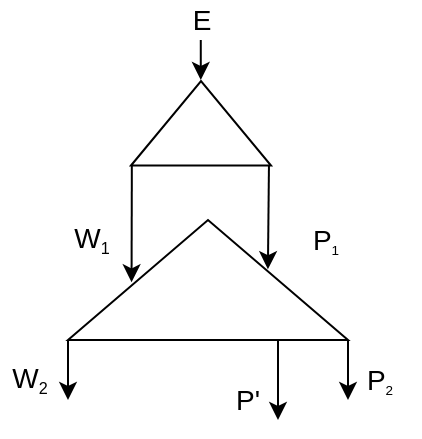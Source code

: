 <mxfile scale="20" border="0">
    <diagram id="voXNYClXei8BqZe0r_Rz" name="Page-1">
        <mxGraphModel dx="270" dy="151" grid="1" gridSize="10" guides="1" tooltips="1" connect="1" arrows="1" fold="1" page="1" pageScale="1" pageWidth="827" pageHeight="1169" math="0" shadow="0">
            <root>
                <mxCell id="0"/>
                <mxCell id="1" parent="0"/>
                <mxCell id="102" value="" style="endArrow=classic;html=1;" parent="1" edge="1">
                    <mxGeometry width="50" height="50" relative="1" as="geometry">
                        <mxPoint x="234" y="260" as="sourcePoint"/>
                        <mxPoint x="234" y="290" as="targetPoint"/>
                    </mxGeometry>
                </mxCell>
                <mxCell id="103" value="" style="triangle;whiteSpace=wrap;html=1;rotation=-90;" parent="1" vertex="1">
                    <mxGeometry x="274" y="160" width="60" height="140" as="geometry"/>
                </mxCell>
                <mxCell id="104" value="" style="endArrow=classic;html=1;entryX=0;entryY=1;entryDx=0;entryDy=0;" parent="1" edge="1">
                    <mxGeometry width="50" height="50" relative="1" as="geometry">
                        <mxPoint x="374" y="260" as="sourcePoint"/>
                        <mxPoint x="374" y="290" as="targetPoint"/>
                    </mxGeometry>
                </mxCell>
                <mxCell id="112" value="" style="endArrow=classic;html=1;exitX=0;exitY=0.75;exitDx=0;exitDy=0;" parent="1" source="103" edge="1">
                    <mxGeometry width="50" height="50" relative="1" as="geometry">
                        <mxPoint x="313.76" y="290" as="sourcePoint"/>
                        <mxPoint x="339" y="300" as="targetPoint"/>
                    </mxGeometry>
                </mxCell>
                <mxCell id="113" value="&lt;span style=&quot;font-size: 14px;&quot;&gt;P'&lt;/span&gt;" style="text;html=1;strokeColor=none;fillColor=none;align=center;verticalAlign=middle;whiteSpace=wrap;rounded=0;" parent="1" vertex="1">
                    <mxGeometry x="304" y="280" width="40" height="20" as="geometry"/>
                </mxCell>
                <mxCell id="118" value="&lt;font style=&quot;font-size: 14px&quot;&gt;E&lt;/font&gt;" style="text;html=1;strokeColor=none;fillColor=none;align=center;verticalAlign=middle;whiteSpace=wrap;rounded=0;" vertex="1" parent="1">
                    <mxGeometry x="280.5" y="90" width="40" height="20" as="geometry"/>
                </mxCell>
                <mxCell id="121" value="" style="endArrow=classic;html=1;" edge="1" parent="1">
                    <mxGeometry width="50" height="50" relative="1" as="geometry">
                        <mxPoint x="300.39" y="110" as="sourcePoint"/>
                        <mxPoint x="300.39" y="130" as="targetPoint"/>
                    </mxGeometry>
                </mxCell>
                <mxCell id="125" value="" style="endArrow=classic;html=1;exitX=0.004;exitY=0.006;exitDx=0;exitDy=0;exitPerimeter=0;entryX=0.481;entryY=0.227;entryDx=0;entryDy=0;entryPerimeter=0;" edge="1" parent="1" source="126" target="103">
                    <mxGeometry width="50" height="50" relative="1" as="geometry">
                        <mxPoint x="266" y="180" as="sourcePoint"/>
                        <mxPoint x="265.5" y="220" as="targetPoint"/>
                    </mxGeometry>
                </mxCell>
                <mxCell id="126" value="" style="triangle;whiteSpace=wrap;html=1;rotation=-90;" vertex="1" parent="1">
                    <mxGeometry x="279.38" y="116.63" width="42.25" height="70" as="geometry"/>
                </mxCell>
                <mxCell id="128" value="&lt;font style=&quot;font-size: 14px&quot;&gt;W&lt;/font&gt;&lt;span style=&quot;font-size: 9.722px;&quot;&gt;&lt;sub&gt;1&lt;/sub&gt;&lt;/span&gt;" style="text;html=1;strokeColor=none;fillColor=none;align=center;verticalAlign=middle;whiteSpace=wrap;rounded=0;" vertex="1" parent="1">
                    <mxGeometry x="225.5" y="200" width="40" height="20" as="geometry"/>
                </mxCell>
                <mxCell id="129" value="&lt;font style=&quot;font-size: 14px&quot;&gt;P&lt;/font&gt;&lt;span style=&quot;font-size: 8.102px;&quot;&gt;&lt;sub&gt;1&lt;/sub&gt;&lt;/span&gt;" style="text;html=1;strokeColor=none;fillColor=none;align=center;verticalAlign=middle;whiteSpace=wrap;rounded=0;" vertex="1" parent="1">
                    <mxGeometry x="342.5" y="200" width="40" height="20" as="geometry"/>
                </mxCell>
                <mxCell id="131" value="" style="endArrow=classic;html=1;exitX=0.004;exitY=0.006;exitDx=0;exitDy=0;exitPerimeter=0;entryX=0.59;entryY=0.714;entryDx=0;entryDy=0;entryPerimeter=0;" edge="1" parent="1" target="103">
                    <mxGeometry width="50" height="50" relative="1" as="geometry">
                        <mxPoint x="334.48" y="172.568" as="sourcePoint"/>
                        <mxPoint x="334" y="220" as="targetPoint"/>
                    </mxGeometry>
                </mxCell>
                <mxCell id="132" value="&lt;font style=&quot;font-size: 14px&quot;&gt;P&lt;/font&gt;&lt;span style=&quot;font-size: 8.102px;&quot;&gt;&lt;sub&gt;2&lt;/sub&gt;&lt;/span&gt;" style="text;html=1;strokeColor=none;fillColor=none;align=center;verticalAlign=middle;whiteSpace=wrap;rounded=0;" vertex="1" parent="1">
                    <mxGeometry x="370" y="270" width="40" height="20" as="geometry"/>
                </mxCell>
                <mxCell id="133" value="&lt;font style=&quot;font-size: 14px&quot;&gt;W&lt;/font&gt;&lt;span style=&quot;font-size: 9.722px;&quot;&gt;&lt;sub&gt;2&lt;/sub&gt;&lt;/span&gt;" style="text;html=1;strokeColor=none;fillColor=none;align=center;verticalAlign=middle;whiteSpace=wrap;rounded=0;" vertex="1" parent="1">
                    <mxGeometry x="200" y="270" width="30" height="20" as="geometry"/>
                </mxCell>
            </root>
        </mxGraphModel>
    </diagram>
</mxfile>